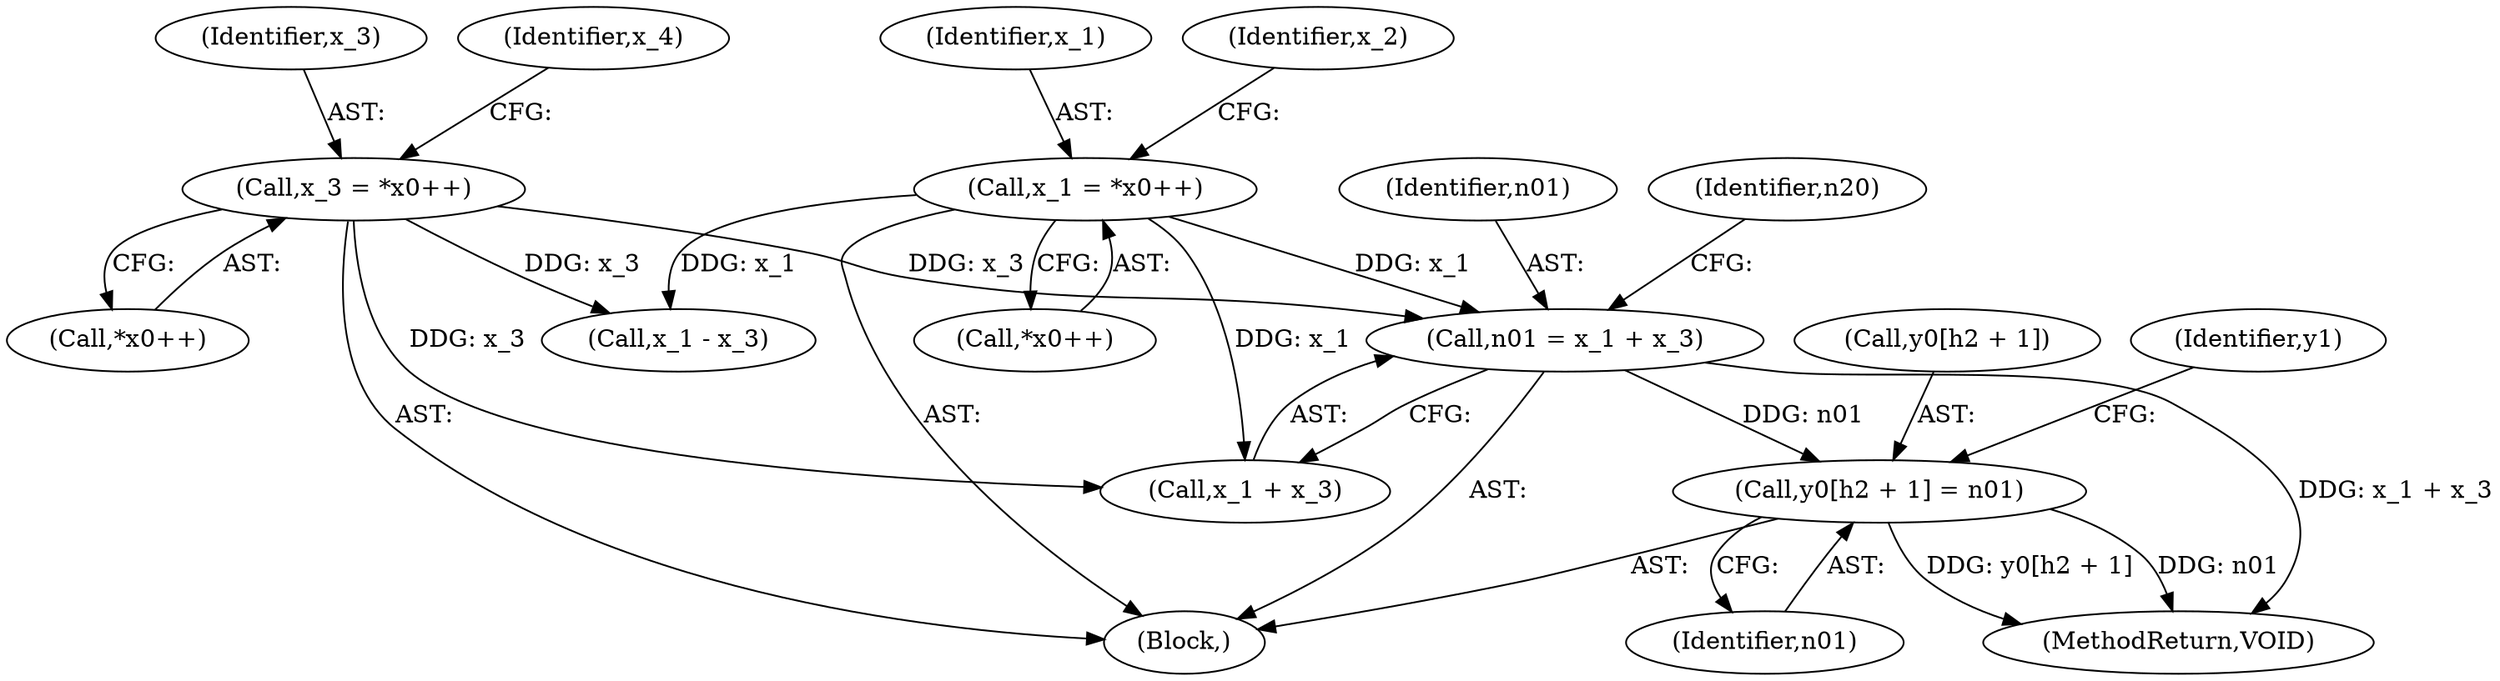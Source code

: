 digraph "1_Android_04e8cd58f075bec5892e369c8deebca9c67e855c@integer" {
"1000272" [label="(Call,n01 = x_1 + x_3)"];
"1000232" [label="(Call,x_1 = *x0++)"];
"1000242" [label="(Call,x_3 = *x0++)"];
"1000312" [label="(Call,y0[h2 + 1] = n01)"];
"1000273" [label="(Identifier,n01)"];
"1000233" [label="(Identifier,x_1)"];
"1000244" [label="(Call,*x0++)"];
"1000219" [label="(Block,)"];
"1000243" [label="(Identifier,x_3)"];
"1000278" [label="(Identifier,n20)"];
"1000248" [label="(Identifier,x_4)"];
"1000242" [label="(Call,x_3 = *x0++)"];
"1000232" [label="(Call,x_1 = *x0++)"];
"1000321" [label="(Identifier,y1)"];
"1000318" [label="(Identifier,n01)"];
"1000234" [label="(Call,*x0++)"];
"1000505" [label="(MethodReturn,VOID)"];
"1000238" [label="(Identifier,x_2)"];
"1000313" [label="(Call,y0[h2 + 1])"];
"1000272" [label="(Call,n01 = x_1 + x_3)"];
"1000312" [label="(Call,y0[h2 + 1] = n01)"];
"1000274" [label="(Call,x_1 + x_3)"];
"1000284" [label="(Call,x_1 - x_3)"];
"1000272" -> "1000219"  [label="AST: "];
"1000272" -> "1000274"  [label="CFG: "];
"1000273" -> "1000272"  [label="AST: "];
"1000274" -> "1000272"  [label="AST: "];
"1000278" -> "1000272"  [label="CFG: "];
"1000272" -> "1000505"  [label="DDG: x_1 + x_3"];
"1000232" -> "1000272"  [label="DDG: x_1"];
"1000242" -> "1000272"  [label="DDG: x_3"];
"1000272" -> "1000312"  [label="DDG: n01"];
"1000232" -> "1000219"  [label="AST: "];
"1000232" -> "1000234"  [label="CFG: "];
"1000233" -> "1000232"  [label="AST: "];
"1000234" -> "1000232"  [label="AST: "];
"1000238" -> "1000232"  [label="CFG: "];
"1000232" -> "1000274"  [label="DDG: x_1"];
"1000232" -> "1000284"  [label="DDG: x_1"];
"1000242" -> "1000219"  [label="AST: "];
"1000242" -> "1000244"  [label="CFG: "];
"1000243" -> "1000242"  [label="AST: "];
"1000244" -> "1000242"  [label="AST: "];
"1000248" -> "1000242"  [label="CFG: "];
"1000242" -> "1000274"  [label="DDG: x_3"];
"1000242" -> "1000284"  [label="DDG: x_3"];
"1000312" -> "1000219"  [label="AST: "];
"1000312" -> "1000318"  [label="CFG: "];
"1000313" -> "1000312"  [label="AST: "];
"1000318" -> "1000312"  [label="AST: "];
"1000321" -> "1000312"  [label="CFG: "];
"1000312" -> "1000505"  [label="DDG: n01"];
"1000312" -> "1000505"  [label="DDG: y0[h2 + 1]"];
}
